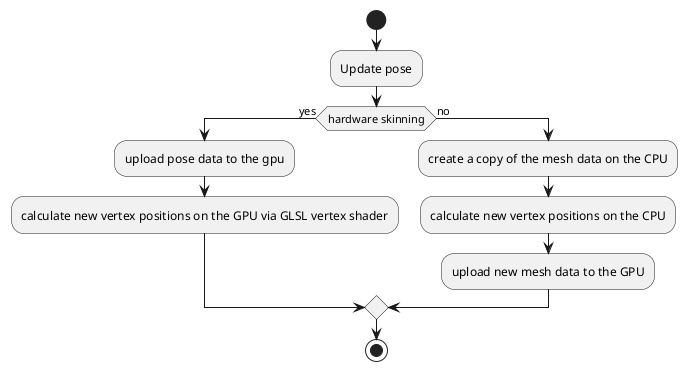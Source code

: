 @startuml
start

:Update pose;

if (hardware skinning) then (yes)
	:upload pose data to the gpu;
	:calculate new vertex positions on the GPU via GLSL vertex shader;
else (no)
	:create a copy of the mesh data on the CPU;
	:calculate new vertex positions on the CPU;
	:upload new mesh data to the GPU;
endif

stop

@enduml
